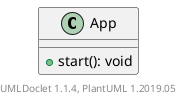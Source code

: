 @startuml

    class App [[App.html]] {
        +start(): void
    }


    center footer UMLDoclet 1.1.4, PlantUML 1.2019.05
@enduml
